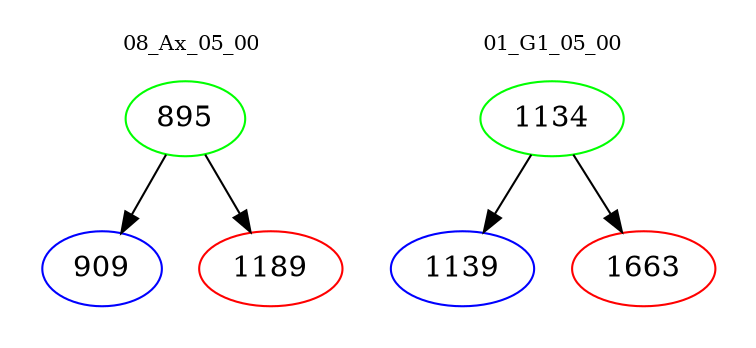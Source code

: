 digraph{
subgraph cluster_0 {
color = white
label = "08_Ax_05_00";
fontsize=10;
T0_895 [label="895", color="green"]
T0_895 -> T0_909 [color="black"]
T0_909 [label="909", color="blue"]
T0_895 -> T0_1189 [color="black"]
T0_1189 [label="1189", color="red"]
}
subgraph cluster_1 {
color = white
label = "01_G1_05_00";
fontsize=10;
T1_1134 [label="1134", color="green"]
T1_1134 -> T1_1139 [color="black"]
T1_1139 [label="1139", color="blue"]
T1_1134 -> T1_1663 [color="black"]
T1_1663 [label="1663", color="red"]
}
}
